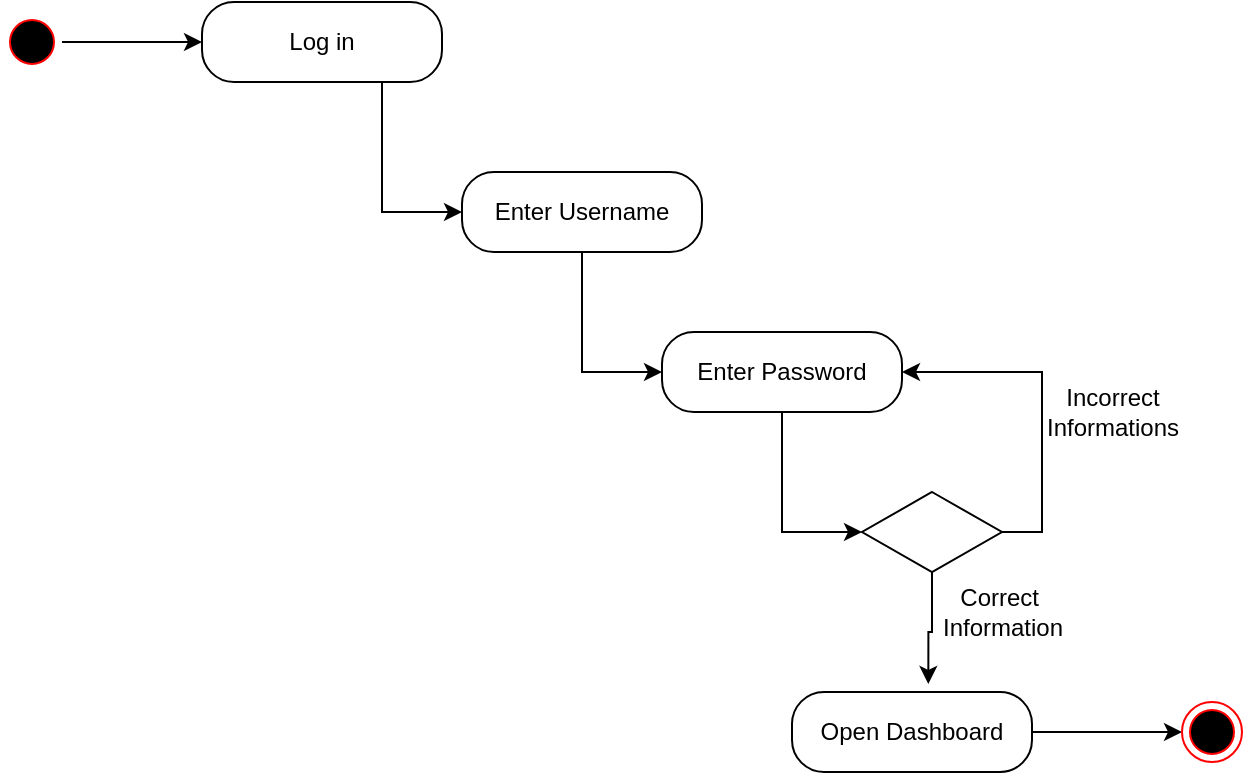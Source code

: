 <mxfile version="23.0.1" type="device">
  <diagram id="pioPKuddmUPFSjgERmUI" name="Page-1">
    <mxGraphModel dx="1002" dy="577" grid="1" gridSize="10" guides="1" tooltips="1" connect="1" arrows="1" fold="1" page="1" pageScale="1" pageWidth="850" pageHeight="1100" math="0" shadow="0">
      <root>
        <mxCell id="0" />
        <mxCell id="1" parent="0" />
        <mxCell id="TT1mQybA4KpoF4ez33CG-1" style="edgeStyle=orthogonalEdgeStyle;rounded=0;orthogonalLoop=1;jettySize=auto;html=1;exitX=1;exitY=0.5;exitDx=0;exitDy=0;entryX=0;entryY=0.5;entryDx=0;entryDy=0;" edge="1" parent="1" source="UMt26hNLluN3zhKmt57u-1" target="UMt26hNLluN3zhKmt57u-3">
          <mxGeometry relative="1" as="geometry" />
        </mxCell>
        <mxCell id="UMt26hNLluN3zhKmt57u-1" value="" style="ellipse;html=1;shape=startState;fillColor=#000000;strokeColor=#ff0000;" parent="1" vertex="1">
          <mxGeometry x="30" y="30" width="30" height="30" as="geometry" />
        </mxCell>
        <mxCell id="TT1mQybA4KpoF4ez33CG-2" style="edgeStyle=orthogonalEdgeStyle;rounded=0;orthogonalLoop=1;jettySize=auto;html=1;exitX=0.75;exitY=1;exitDx=0;exitDy=0;entryX=0;entryY=0.5;entryDx=0;entryDy=0;" edge="1" parent="1" source="UMt26hNLluN3zhKmt57u-3" target="UMt26hNLluN3zhKmt57u-5">
          <mxGeometry relative="1" as="geometry" />
        </mxCell>
        <mxCell id="UMt26hNLluN3zhKmt57u-3" value="Log in" style="rounded=1;whiteSpace=wrap;html=1;arcSize=40;" parent="1" vertex="1">
          <mxGeometry x="130" y="25" width="120" height="40" as="geometry" />
        </mxCell>
        <mxCell id="TT1mQybA4KpoF4ez33CG-3" style="edgeStyle=orthogonalEdgeStyle;rounded=0;orthogonalLoop=1;jettySize=auto;html=1;exitX=0.5;exitY=1;exitDx=0;exitDy=0;entryX=0;entryY=0.5;entryDx=0;entryDy=0;" edge="1" parent="1" source="UMt26hNLluN3zhKmt57u-5" target="UMt26hNLluN3zhKmt57u-7">
          <mxGeometry relative="1" as="geometry" />
        </mxCell>
        <mxCell id="UMt26hNLluN3zhKmt57u-5" value="Enter Username" style="rounded=1;whiteSpace=wrap;html=1;arcSize=40;" parent="1" vertex="1">
          <mxGeometry x="260" y="110" width="120" height="40" as="geometry" />
        </mxCell>
        <mxCell id="TT1mQybA4KpoF4ez33CG-6" style="edgeStyle=orthogonalEdgeStyle;rounded=0;orthogonalLoop=1;jettySize=auto;html=1;exitX=0.5;exitY=1;exitDx=0;exitDy=0;entryX=0;entryY=0.5;entryDx=0;entryDy=0;" edge="1" parent="1" source="UMt26hNLluN3zhKmt57u-7" target="UMt26hNLluN3zhKmt57u-9">
          <mxGeometry relative="1" as="geometry" />
        </mxCell>
        <mxCell id="UMt26hNLluN3zhKmt57u-7" value="Enter Password" style="rounded=1;whiteSpace=wrap;html=1;arcSize=40;" parent="1" vertex="1">
          <mxGeometry x="360" y="190" width="120" height="40" as="geometry" />
        </mxCell>
        <mxCell id="TT1mQybA4KpoF4ez33CG-7" style="edgeStyle=orthogonalEdgeStyle;rounded=0;orthogonalLoop=1;jettySize=auto;html=1;exitX=1;exitY=0.5;exitDx=0;exitDy=0;entryX=1;entryY=0.5;entryDx=0;entryDy=0;" edge="1" parent="1" source="UMt26hNLluN3zhKmt57u-9" target="UMt26hNLluN3zhKmt57u-7">
          <mxGeometry relative="1" as="geometry" />
        </mxCell>
        <mxCell id="UMt26hNLluN3zhKmt57u-9" value="" style="rhombus;whiteSpace=wrap;html=1;" parent="1" vertex="1">
          <mxGeometry x="460" y="270" width="70" height="40" as="geometry" />
        </mxCell>
        <mxCell id="UMt26hNLluN3zhKmt57u-17" value="Correct&amp;nbsp;&lt;br&gt;Information" style="text;html=1;align=center;verticalAlign=middle;resizable=0;points=[];autosize=1;" parent="1" vertex="1">
          <mxGeometry x="490" y="310" width="80" height="40" as="geometry" />
        </mxCell>
        <mxCell id="TT1mQybA4KpoF4ez33CG-9" style="edgeStyle=orthogonalEdgeStyle;rounded=0;orthogonalLoop=1;jettySize=auto;html=1;exitX=1;exitY=0.5;exitDx=0;exitDy=0;entryX=0;entryY=0.5;entryDx=0;entryDy=0;" edge="1" parent="1" source="UMt26hNLluN3zhKmt57u-18" target="UMt26hNLluN3zhKmt57u-20">
          <mxGeometry relative="1" as="geometry" />
        </mxCell>
        <mxCell id="UMt26hNLluN3zhKmt57u-18" value="Open Dashboard" style="rounded=1;whiteSpace=wrap;html=1;arcSize=40;" parent="1" vertex="1">
          <mxGeometry x="425" y="370" width="120" height="40" as="geometry" />
        </mxCell>
        <mxCell id="UMt26hNLluN3zhKmt57u-20" value="" style="ellipse;html=1;shape=endState;fillColor=#000000;strokeColor=#ff0000;" parent="1" vertex="1">
          <mxGeometry x="620" y="375" width="30" height="30" as="geometry" />
        </mxCell>
        <mxCell id="TT1mQybA4KpoF4ez33CG-10" value="Incorrect &lt;br&gt;Informations" style="text;html=1;align=center;verticalAlign=middle;resizable=0;points=[];autosize=1;strokeColor=none;fillColor=none;" vertex="1" parent="1">
          <mxGeometry x="540" y="210" width="90" height="40" as="geometry" />
        </mxCell>
        <mxCell id="TT1mQybA4KpoF4ez33CG-11" style="edgeStyle=orthogonalEdgeStyle;rounded=0;orthogonalLoop=1;jettySize=auto;html=1;exitX=0.5;exitY=1;exitDx=0;exitDy=0;entryX=0.568;entryY=-0.1;entryDx=0;entryDy=0;entryPerimeter=0;" edge="1" parent="1" source="UMt26hNLluN3zhKmt57u-9" target="UMt26hNLluN3zhKmt57u-18">
          <mxGeometry relative="1" as="geometry" />
        </mxCell>
      </root>
    </mxGraphModel>
  </diagram>
</mxfile>
